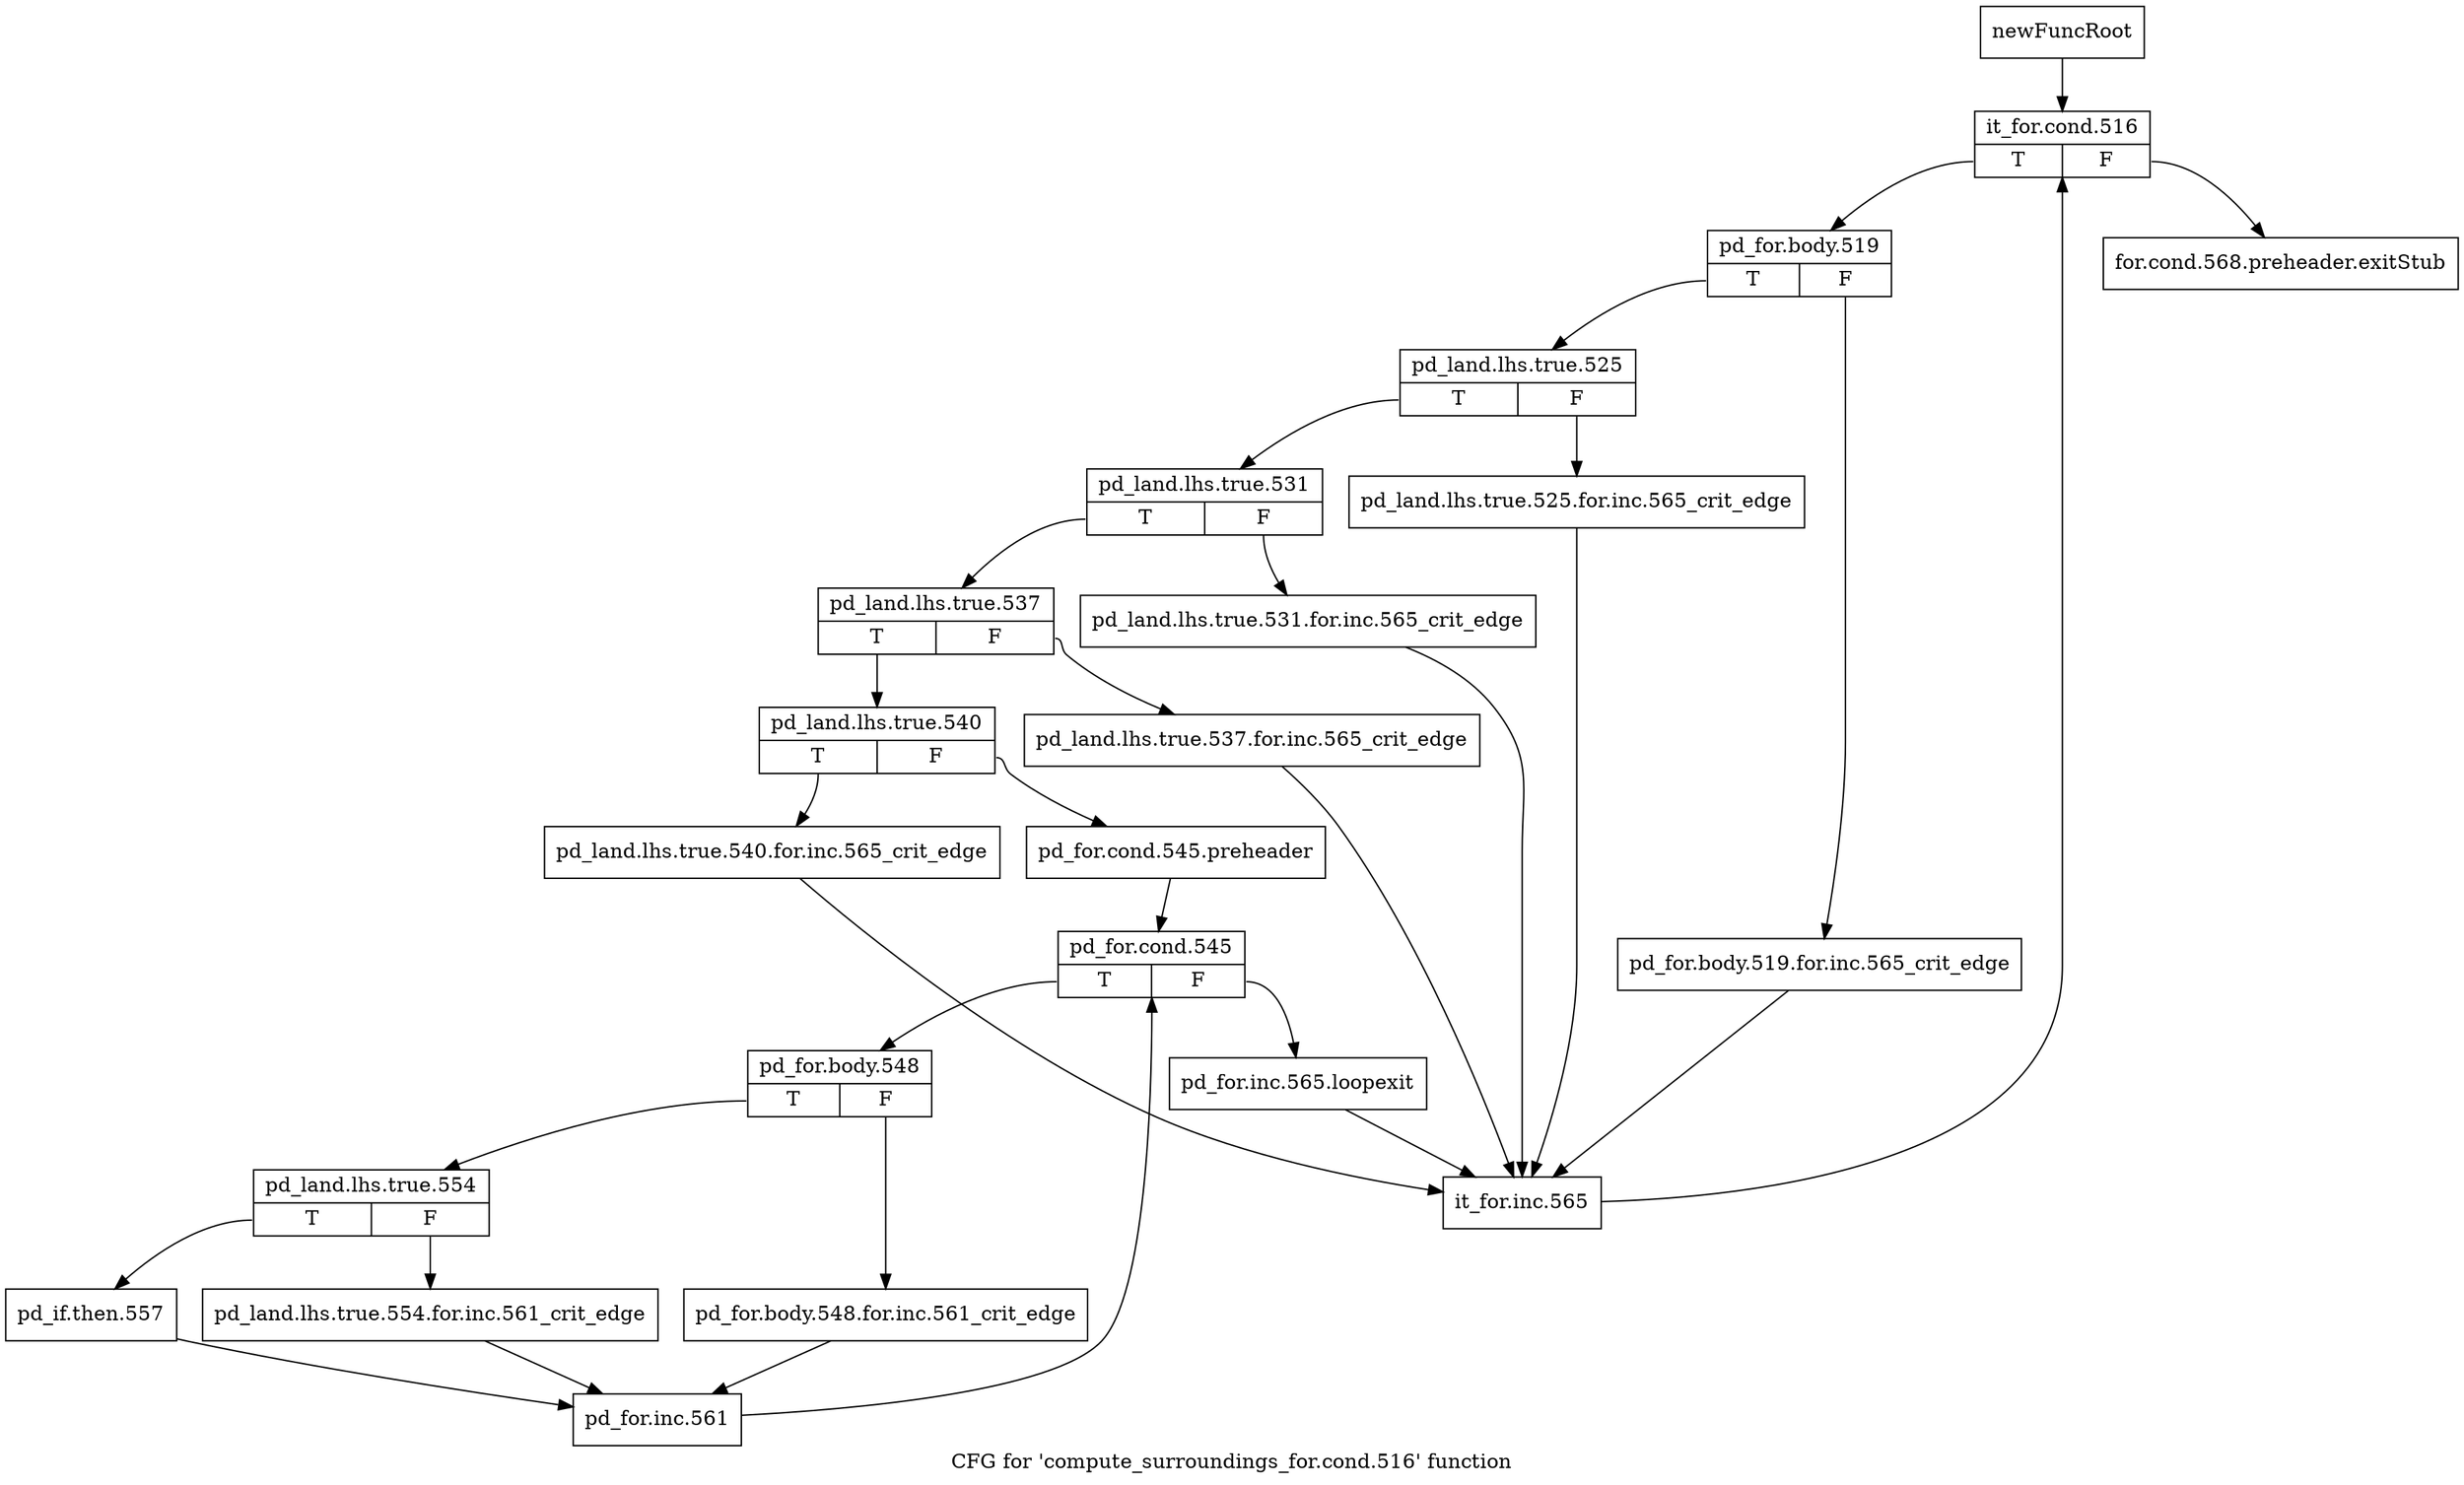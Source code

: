 digraph "CFG for 'compute_surroundings_for.cond.516' function" {
	label="CFG for 'compute_surroundings_for.cond.516' function";

	Node0x4789f60 [shape=record,label="{newFuncRoot}"];
	Node0x4789f60 -> Node0x478a000;
	Node0x4789fb0 [shape=record,label="{for.cond.568.preheader.exitStub}"];
	Node0x478a000 [shape=record,label="{it_for.cond.516|{<s0>T|<s1>F}}"];
	Node0x478a000:s0 -> Node0x478a050;
	Node0x478a000:s1 -> Node0x4789fb0;
	Node0x478a050 [shape=record,label="{pd_for.body.519|{<s0>T|<s1>F}}"];
	Node0x478a050:s0 -> Node0x478a0f0;
	Node0x478a050:s1 -> Node0x478a0a0;
	Node0x478a0a0 [shape=record,label="{pd_for.body.519.for.inc.565_crit_edge}"];
	Node0x478a0a0 -> Node0x478a640;
	Node0x478a0f0 [shape=record,label="{pd_land.lhs.true.525|{<s0>T|<s1>F}}"];
	Node0x478a0f0:s0 -> Node0x478a190;
	Node0x478a0f0:s1 -> Node0x478a140;
	Node0x478a140 [shape=record,label="{pd_land.lhs.true.525.for.inc.565_crit_edge}"];
	Node0x478a140 -> Node0x478a640;
	Node0x478a190 [shape=record,label="{pd_land.lhs.true.531|{<s0>T|<s1>F}}"];
	Node0x478a190:s0 -> Node0x478a230;
	Node0x478a190:s1 -> Node0x478a1e0;
	Node0x478a1e0 [shape=record,label="{pd_land.lhs.true.531.for.inc.565_crit_edge}"];
	Node0x478a1e0 -> Node0x478a640;
	Node0x478a230 [shape=record,label="{pd_land.lhs.true.537|{<s0>T|<s1>F}}"];
	Node0x478a230:s0 -> Node0x478a2d0;
	Node0x478a230:s1 -> Node0x478a280;
	Node0x478a280 [shape=record,label="{pd_land.lhs.true.537.for.inc.565_crit_edge}"];
	Node0x478a280 -> Node0x478a640;
	Node0x478a2d0 [shape=record,label="{pd_land.lhs.true.540|{<s0>T|<s1>F}}"];
	Node0x478a2d0:s0 -> Node0x478a5f0;
	Node0x478a2d0:s1 -> Node0x478a320;
	Node0x478a320 [shape=record,label="{pd_for.cond.545.preheader}"];
	Node0x478a320 -> Node0x478a370;
	Node0x478a370 [shape=record,label="{pd_for.cond.545|{<s0>T|<s1>F}}"];
	Node0x478a370:s0 -> Node0x478a410;
	Node0x478a370:s1 -> Node0x478a3c0;
	Node0x478a3c0 [shape=record,label="{pd_for.inc.565.loopexit}"];
	Node0x478a3c0 -> Node0x478a640;
	Node0x478a410 [shape=record,label="{pd_for.body.548|{<s0>T|<s1>F}}"];
	Node0x478a410:s0 -> Node0x478a4b0;
	Node0x478a410:s1 -> Node0x478a460;
	Node0x478a460 [shape=record,label="{pd_for.body.548.for.inc.561_crit_edge}"];
	Node0x478a460 -> Node0x478a5a0;
	Node0x478a4b0 [shape=record,label="{pd_land.lhs.true.554|{<s0>T|<s1>F}}"];
	Node0x478a4b0:s0 -> Node0x478a550;
	Node0x478a4b0:s1 -> Node0x478a500;
	Node0x478a500 [shape=record,label="{pd_land.lhs.true.554.for.inc.561_crit_edge}"];
	Node0x478a500 -> Node0x478a5a0;
	Node0x478a550 [shape=record,label="{pd_if.then.557}"];
	Node0x478a550 -> Node0x478a5a0;
	Node0x478a5a0 [shape=record,label="{pd_for.inc.561}"];
	Node0x478a5a0 -> Node0x478a370;
	Node0x478a5f0 [shape=record,label="{pd_land.lhs.true.540.for.inc.565_crit_edge}"];
	Node0x478a5f0 -> Node0x478a640;
	Node0x478a640 [shape=record,label="{it_for.inc.565}"];
	Node0x478a640 -> Node0x478a000;
}
